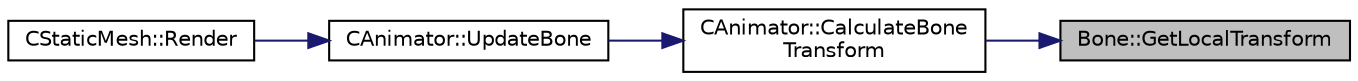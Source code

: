 digraph "Bone::GetLocalTransform"
{
 // LATEX_PDF_SIZE
  edge [fontname="Helvetica",fontsize="10",labelfontname="Helvetica",labelfontsize="10"];
  node [fontname="Helvetica",fontsize="10",shape=record];
  rankdir="RL";
  Node9 [label="Bone::GetLocalTransform",height=0.2,width=0.4,color="black", fillcolor="grey75", style="filled", fontcolor="black",tooltip="Returns the transform of the bone."];
  Node9 -> Node10 [dir="back",color="midnightblue",fontsize="10",style="solid",fontname="Helvetica"];
  Node10 [label="CAnimator::CalculateBone\lTransform",height=0.2,width=0.4,color="black", fillcolor="white", style="filled",URL="$class_c_animator.html#ad803491d7d66ee1b5dd0ead63200721b",tooltip="Calculate the transforms of the bones based upon the bone transformations applied in the animation cl..."];
  Node10 -> Node11 [dir="back",color="midnightblue",fontsize="10",style="solid",fontname="Helvetica"];
  Node11 [label="CAnimator::UpdateBone",height=0.2,width=0.4,color="black", fillcolor="white", style="filled",URL="$class_c_animator.html#a3a822aa796022fe558d070d3b76a0184",tooltip="Update every bone in the animation with its new movements, and then update how that bone is drawn in ..."];
  Node11 -> Node12 [dir="back",color="midnightblue",fontsize="10",style="solid",fontname="Helvetica"];
  Node12 [label="CStaticMesh::Render",height=0.2,width=0.4,color="black", fillcolor="white", style="filled",URL="$class_c_static_mesh.html#a811c339becc8cff2323cfb0af8bf558c",tooltip="displays the mesh's model on the screen"];
}
